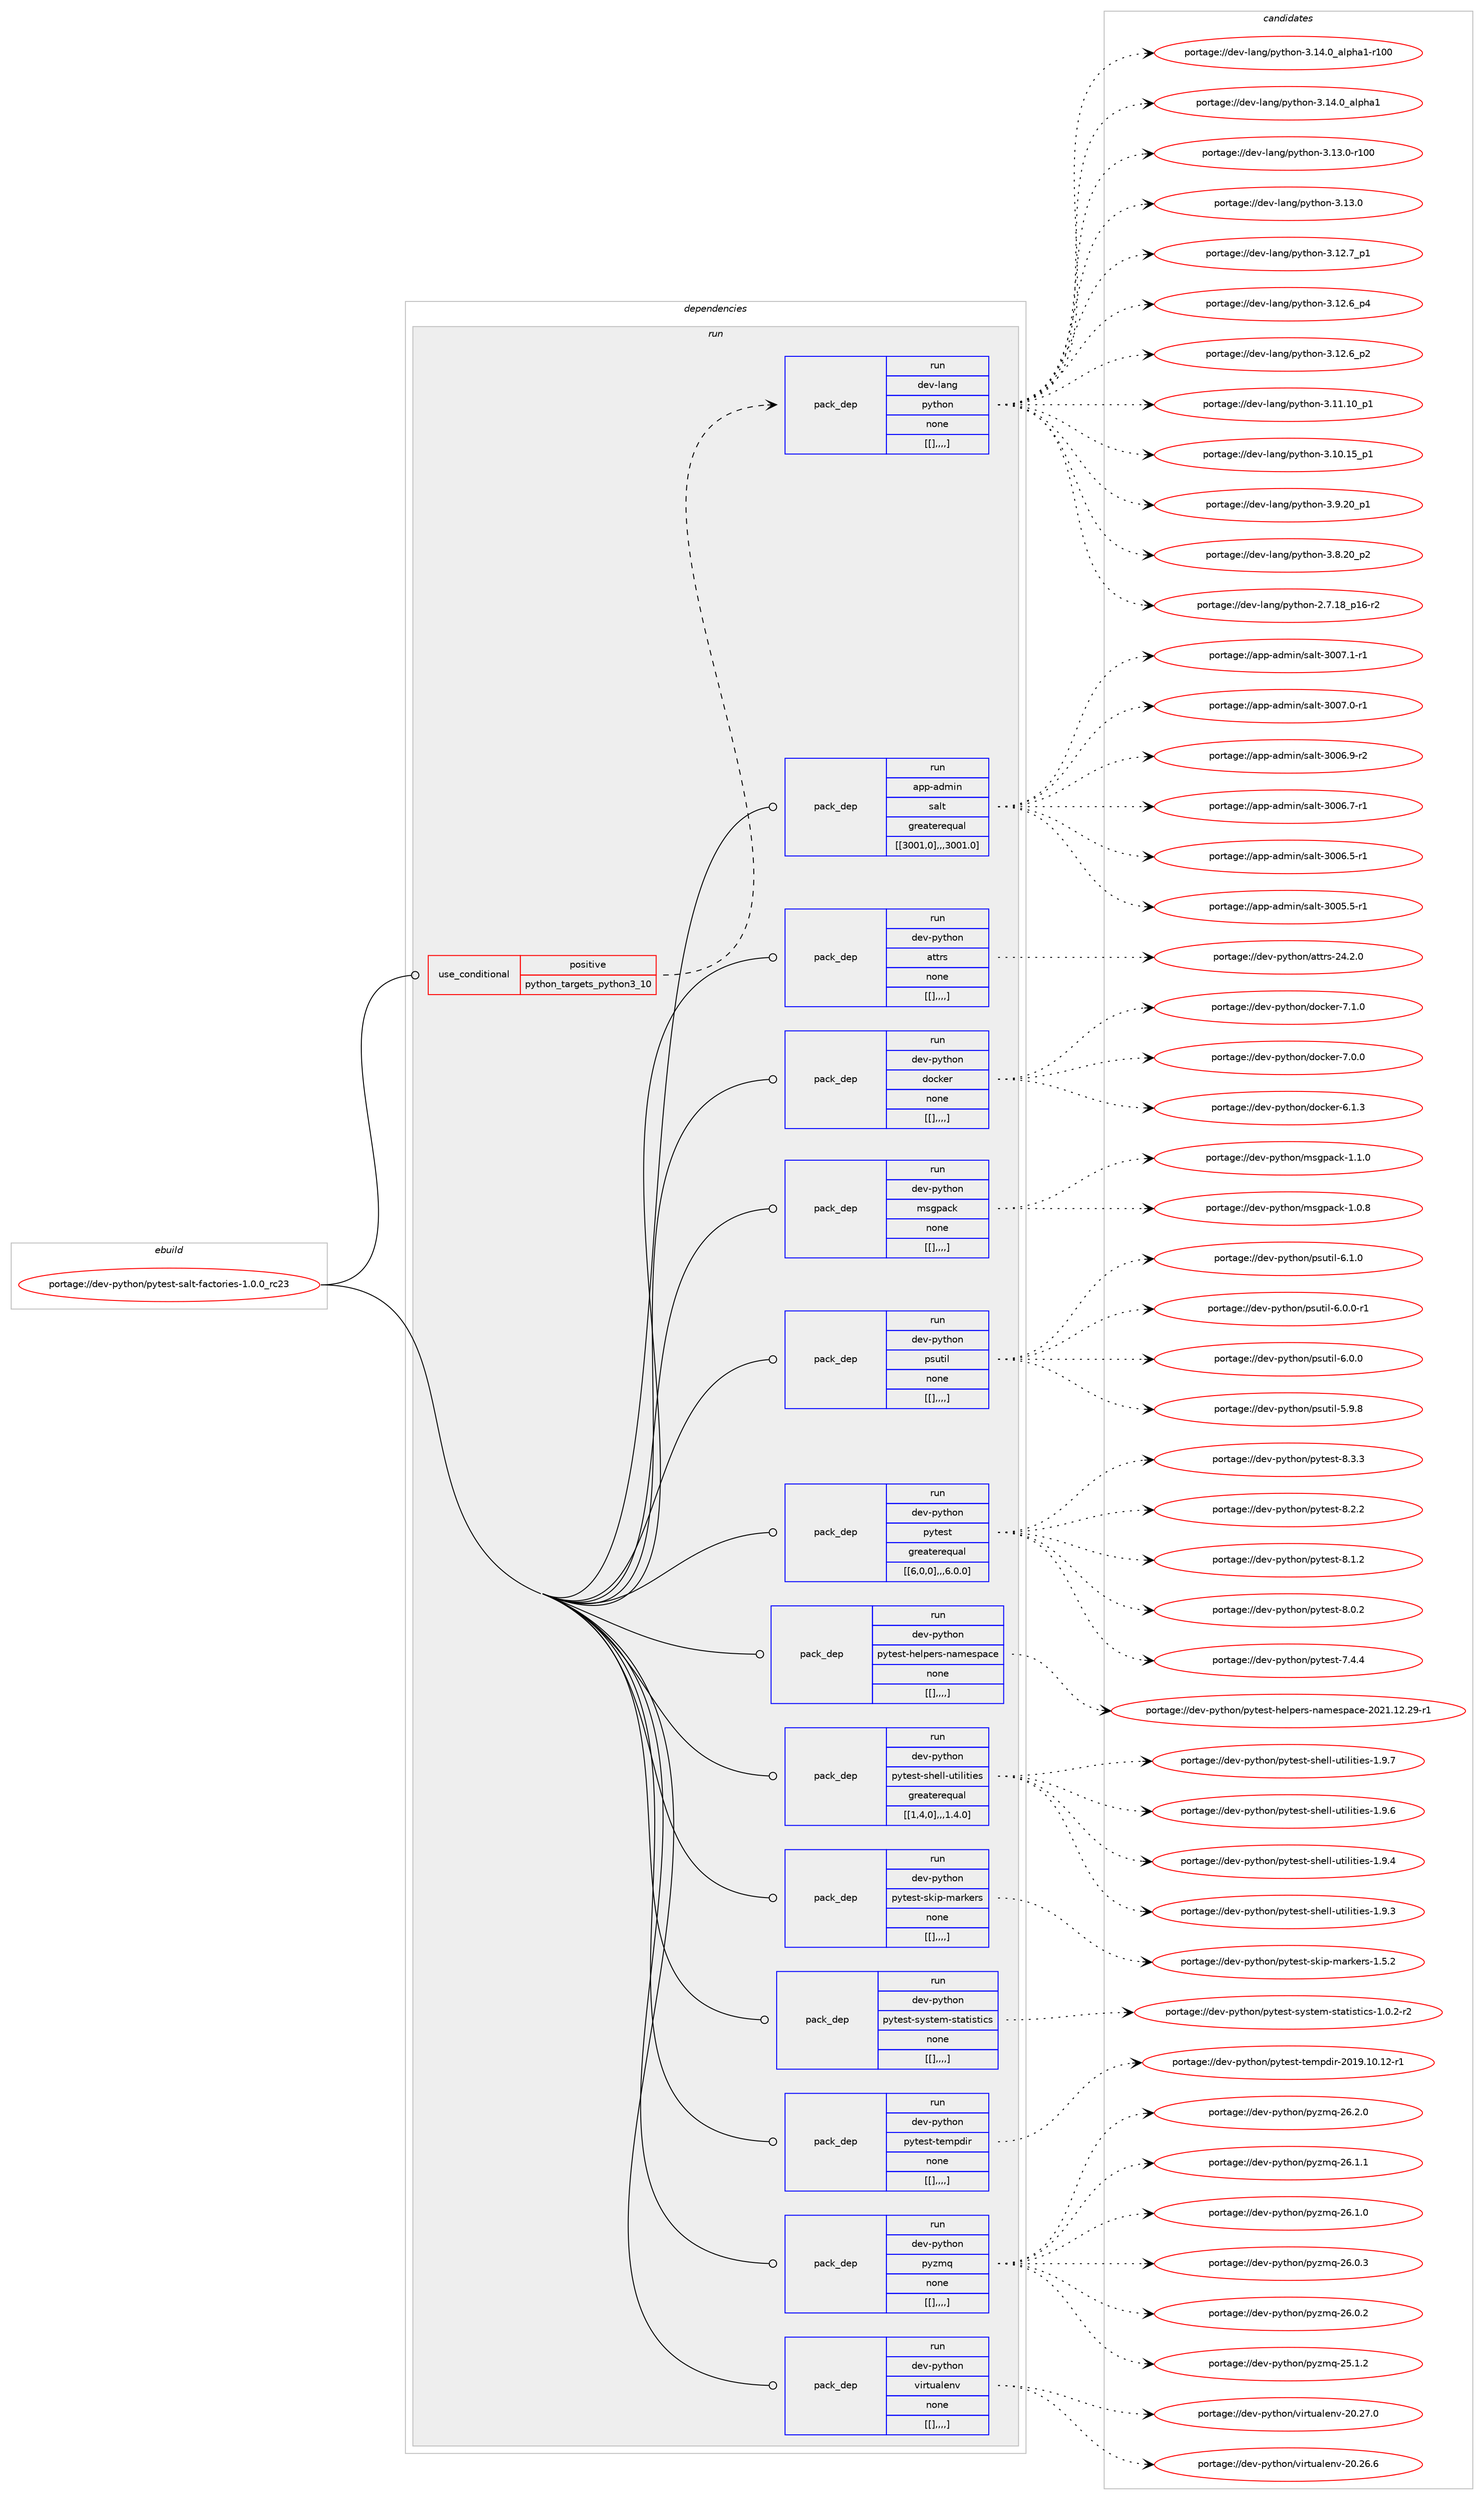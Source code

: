 digraph prolog {

# *************
# Graph options
# *************

newrank=true;
concentrate=true;
compound=true;
graph [rankdir=LR,fontname=Helvetica,fontsize=10,ranksep=1.5];#, ranksep=2.5, nodesep=0.2];
edge  [arrowhead=vee];
node  [fontname=Helvetica,fontsize=10];

# **********
# The ebuild
# **********

subgraph cluster_leftcol {
color=gray;
label=<<i>ebuild</i>>;
id [label="portage://dev-python/pytest-salt-factories-1.0.0_rc23", color=red, width=4, href="../dev-python/pytest-salt-factories-1.0.0_rc23.svg"];
}

# ****************
# The dependencies
# ****************

subgraph cluster_midcol {
color=gray;
label=<<i>dependencies</i>>;
subgraph cluster_compile {
fillcolor="#eeeeee";
style=filled;
label=<<i>compile</i>>;
}
subgraph cluster_compileandrun {
fillcolor="#eeeeee";
style=filled;
label=<<i>compile and run</i>>;
}
subgraph cluster_run {
fillcolor="#eeeeee";
style=filled;
label=<<i>run</i>>;
subgraph cond40651 {
dependency165932 [label=<<TABLE BORDER="0" CELLBORDER="1" CELLSPACING="0" CELLPADDING="4"><TR><TD ROWSPAN="3" CELLPADDING="10">use_conditional</TD></TR><TR><TD>positive</TD></TR><TR><TD>python_targets_python3_10</TD></TR></TABLE>>, shape=none, color=red];
subgraph pack123950 {
dependency165956 [label=<<TABLE BORDER="0" CELLBORDER="1" CELLSPACING="0" CELLPADDING="4" WIDTH="220"><TR><TD ROWSPAN="6" CELLPADDING="30">pack_dep</TD></TR><TR><TD WIDTH="110">run</TD></TR><TR><TD>dev-lang</TD></TR><TR><TD>python</TD></TR><TR><TD>none</TD></TR><TR><TD>[[],,,,]</TD></TR></TABLE>>, shape=none, color=blue];
}
dependency165932:e -> dependency165956:w [weight=20,style="dashed",arrowhead="vee"];
}
id:e -> dependency165932:w [weight=20,style="solid",arrowhead="odot"];
subgraph pack123967 {
dependency165988 [label=<<TABLE BORDER="0" CELLBORDER="1" CELLSPACING="0" CELLPADDING="4" WIDTH="220"><TR><TD ROWSPAN="6" CELLPADDING="30">pack_dep</TD></TR><TR><TD WIDTH="110">run</TD></TR><TR><TD>app-admin</TD></TR><TR><TD>salt</TD></TR><TR><TD>greaterequal</TD></TR><TR><TD>[[3001,0],,,3001.0]</TD></TR></TABLE>>, shape=none, color=blue];
}
id:e -> dependency165988:w [weight=20,style="solid",arrowhead="odot"];
subgraph pack123993 {
dependency166010 [label=<<TABLE BORDER="0" CELLBORDER="1" CELLSPACING="0" CELLPADDING="4" WIDTH="220"><TR><TD ROWSPAN="6" CELLPADDING="30">pack_dep</TD></TR><TR><TD WIDTH="110">run</TD></TR><TR><TD>dev-python</TD></TR><TR><TD>attrs</TD></TR><TR><TD>none</TD></TR><TR><TD>[[],,,,]</TD></TR></TABLE>>, shape=none, color=blue];
}
id:e -> dependency166010:w [weight=20,style="solid",arrowhead="odot"];
subgraph pack123998 {
dependency166047 [label=<<TABLE BORDER="0" CELLBORDER="1" CELLSPACING="0" CELLPADDING="4" WIDTH="220"><TR><TD ROWSPAN="6" CELLPADDING="30">pack_dep</TD></TR><TR><TD WIDTH="110">run</TD></TR><TR><TD>dev-python</TD></TR><TR><TD>docker</TD></TR><TR><TD>none</TD></TR><TR><TD>[[],,,,]</TD></TR></TABLE>>, shape=none, color=blue];
}
id:e -> dependency166047:w [weight=20,style="solid",arrowhead="odot"];
subgraph pack124035 {
dependency166074 [label=<<TABLE BORDER="0" CELLBORDER="1" CELLSPACING="0" CELLPADDING="4" WIDTH="220"><TR><TD ROWSPAN="6" CELLPADDING="30">pack_dep</TD></TR><TR><TD WIDTH="110">run</TD></TR><TR><TD>dev-python</TD></TR><TR><TD>msgpack</TD></TR><TR><TD>none</TD></TR><TR><TD>[[],,,,]</TD></TR></TABLE>>, shape=none, color=blue];
}
id:e -> dependency166074:w [weight=20,style="solid",arrowhead="odot"];
subgraph pack124051 {
dependency166135 [label=<<TABLE BORDER="0" CELLBORDER="1" CELLSPACING="0" CELLPADDING="4" WIDTH="220"><TR><TD ROWSPAN="6" CELLPADDING="30">pack_dep</TD></TR><TR><TD WIDTH="110">run</TD></TR><TR><TD>dev-python</TD></TR><TR><TD>psutil</TD></TR><TR><TD>none</TD></TR><TR><TD>[[],,,,]</TD></TR></TABLE>>, shape=none, color=blue];
}
id:e -> dependency166135:w [weight=20,style="solid",arrowhead="odot"];
subgraph pack124094 {
dependency166237 [label=<<TABLE BORDER="0" CELLBORDER="1" CELLSPACING="0" CELLPADDING="4" WIDTH="220"><TR><TD ROWSPAN="6" CELLPADDING="30">pack_dep</TD></TR><TR><TD WIDTH="110">run</TD></TR><TR><TD>dev-python</TD></TR><TR><TD>pytest</TD></TR><TR><TD>greaterequal</TD></TR><TR><TD>[[6,0,0],,,6.0.0]</TD></TR></TABLE>>, shape=none, color=blue];
}
id:e -> dependency166237:w [weight=20,style="solid",arrowhead="odot"];
subgraph pack124147 {
dependency166301 [label=<<TABLE BORDER="0" CELLBORDER="1" CELLSPACING="0" CELLPADDING="4" WIDTH="220"><TR><TD ROWSPAN="6" CELLPADDING="30">pack_dep</TD></TR><TR><TD WIDTH="110">run</TD></TR><TR><TD>dev-python</TD></TR><TR><TD>pytest-helpers-namespace</TD></TR><TR><TD>none</TD></TR><TR><TD>[[],,,,]</TD></TR></TABLE>>, shape=none, color=blue];
}
id:e -> dependency166301:w [weight=20,style="solid",arrowhead="odot"];
subgraph pack124282 {
dependency166468 [label=<<TABLE BORDER="0" CELLBORDER="1" CELLSPACING="0" CELLPADDING="4" WIDTH="220"><TR><TD ROWSPAN="6" CELLPADDING="30">pack_dep</TD></TR><TR><TD WIDTH="110">run</TD></TR><TR><TD>dev-python</TD></TR><TR><TD>pytest-shell-utilities</TD></TR><TR><TD>greaterequal</TD></TR><TR><TD>[[1,4,0],,,1.4.0]</TD></TR></TABLE>>, shape=none, color=blue];
}
id:e -> dependency166468:w [weight=20,style="solid",arrowhead="odot"];
subgraph pack124289 {
dependency166510 [label=<<TABLE BORDER="0" CELLBORDER="1" CELLSPACING="0" CELLPADDING="4" WIDTH="220"><TR><TD ROWSPAN="6" CELLPADDING="30">pack_dep</TD></TR><TR><TD WIDTH="110">run</TD></TR><TR><TD>dev-python</TD></TR><TR><TD>pytest-skip-markers</TD></TR><TR><TD>none</TD></TR><TR><TD>[[],,,,]</TD></TR></TABLE>>, shape=none, color=blue];
}
id:e -> dependency166510:w [weight=20,style="solid",arrowhead="odot"];
subgraph pack124343 {
dependency166675 [label=<<TABLE BORDER="0" CELLBORDER="1" CELLSPACING="0" CELLPADDING="4" WIDTH="220"><TR><TD ROWSPAN="6" CELLPADDING="30">pack_dep</TD></TR><TR><TD WIDTH="110">run</TD></TR><TR><TD>dev-python</TD></TR><TR><TD>pytest-system-statistics</TD></TR><TR><TD>none</TD></TR><TR><TD>[[],,,,]</TD></TR></TABLE>>, shape=none, color=blue];
}
id:e -> dependency166675:w [weight=20,style="solid",arrowhead="odot"];
subgraph pack124416 {
dependency166709 [label=<<TABLE BORDER="0" CELLBORDER="1" CELLSPACING="0" CELLPADDING="4" WIDTH="220"><TR><TD ROWSPAN="6" CELLPADDING="30">pack_dep</TD></TR><TR><TD WIDTH="110">run</TD></TR><TR><TD>dev-python</TD></TR><TR><TD>pytest-tempdir</TD></TR><TR><TD>none</TD></TR><TR><TD>[[],,,,]</TD></TR></TABLE>>, shape=none, color=blue];
}
id:e -> dependency166709:w [weight=20,style="solid",arrowhead="odot"];
subgraph pack124430 {
dependency166728 [label=<<TABLE BORDER="0" CELLBORDER="1" CELLSPACING="0" CELLPADDING="4" WIDTH="220"><TR><TD ROWSPAN="6" CELLPADDING="30">pack_dep</TD></TR><TR><TD WIDTH="110">run</TD></TR><TR><TD>dev-python</TD></TR><TR><TD>pyzmq</TD></TR><TR><TD>none</TD></TR><TR><TD>[[],,,,]</TD></TR></TABLE>>, shape=none, color=blue];
}
id:e -> dependency166728:w [weight=20,style="solid",arrowhead="odot"];
subgraph pack124455 {
dependency166788 [label=<<TABLE BORDER="0" CELLBORDER="1" CELLSPACING="0" CELLPADDING="4" WIDTH="220"><TR><TD ROWSPAN="6" CELLPADDING="30">pack_dep</TD></TR><TR><TD WIDTH="110">run</TD></TR><TR><TD>dev-python</TD></TR><TR><TD>virtualenv</TD></TR><TR><TD>none</TD></TR><TR><TD>[[],,,,]</TD></TR></TABLE>>, shape=none, color=blue];
}
id:e -> dependency166788:w [weight=20,style="solid",arrowhead="odot"];
}
}

# **************
# The candidates
# **************

subgraph cluster_choices {
rank=same;
color=gray;
label=<<i>candidates</i>>;

subgraph choice124230 {
color=black;
nodesep=1;
choice100101118451089711010347112121116104111110455146495246489597108112104974945114494848 [label="portage://dev-lang/python-3.14.0_alpha1-r100", color=red, width=4,href="../dev-lang/python-3.14.0_alpha1-r100.svg"];
choice1001011184510897110103471121211161041111104551464952464895971081121049749 [label="portage://dev-lang/python-3.14.0_alpha1", color=red, width=4,href="../dev-lang/python-3.14.0_alpha1.svg"];
choice1001011184510897110103471121211161041111104551464951464845114494848 [label="portage://dev-lang/python-3.13.0-r100", color=red, width=4,href="../dev-lang/python-3.13.0-r100.svg"];
choice10010111845108971101034711212111610411111045514649514648 [label="portage://dev-lang/python-3.13.0", color=red, width=4,href="../dev-lang/python-3.13.0.svg"];
choice100101118451089711010347112121116104111110455146495046559511249 [label="portage://dev-lang/python-3.12.7_p1", color=red, width=4,href="../dev-lang/python-3.12.7_p1.svg"];
choice100101118451089711010347112121116104111110455146495046549511252 [label="portage://dev-lang/python-3.12.6_p4", color=red, width=4,href="../dev-lang/python-3.12.6_p4.svg"];
choice100101118451089711010347112121116104111110455146495046549511250 [label="portage://dev-lang/python-3.12.6_p2", color=red, width=4,href="../dev-lang/python-3.12.6_p2.svg"];
choice10010111845108971101034711212111610411111045514649494649489511249 [label="portage://dev-lang/python-3.11.10_p1", color=red, width=4,href="../dev-lang/python-3.11.10_p1.svg"];
choice10010111845108971101034711212111610411111045514649484649539511249 [label="portage://dev-lang/python-3.10.15_p1", color=red, width=4,href="../dev-lang/python-3.10.15_p1.svg"];
choice100101118451089711010347112121116104111110455146574650489511249 [label="portage://dev-lang/python-3.9.20_p1", color=red, width=4,href="../dev-lang/python-3.9.20_p1.svg"];
choice100101118451089711010347112121116104111110455146564650489511250 [label="portage://dev-lang/python-3.8.20_p2", color=red, width=4,href="../dev-lang/python-3.8.20_p2.svg"];
choice100101118451089711010347112121116104111110455046554649569511249544511450 [label="portage://dev-lang/python-2.7.18_p16-r2", color=red, width=4,href="../dev-lang/python-2.7.18_p16-r2.svg"];
dependency165956:e -> choice100101118451089711010347112121116104111110455146495246489597108112104974945114494848:w [style=dotted,weight="100"];
dependency165956:e -> choice1001011184510897110103471121211161041111104551464952464895971081121049749:w [style=dotted,weight="100"];
dependency165956:e -> choice1001011184510897110103471121211161041111104551464951464845114494848:w [style=dotted,weight="100"];
dependency165956:e -> choice10010111845108971101034711212111610411111045514649514648:w [style=dotted,weight="100"];
dependency165956:e -> choice100101118451089711010347112121116104111110455146495046559511249:w [style=dotted,weight="100"];
dependency165956:e -> choice100101118451089711010347112121116104111110455146495046549511252:w [style=dotted,weight="100"];
dependency165956:e -> choice100101118451089711010347112121116104111110455146495046549511250:w [style=dotted,weight="100"];
dependency165956:e -> choice10010111845108971101034711212111610411111045514649494649489511249:w [style=dotted,weight="100"];
dependency165956:e -> choice10010111845108971101034711212111610411111045514649484649539511249:w [style=dotted,weight="100"];
dependency165956:e -> choice100101118451089711010347112121116104111110455146574650489511249:w [style=dotted,weight="100"];
dependency165956:e -> choice100101118451089711010347112121116104111110455146564650489511250:w [style=dotted,weight="100"];
dependency165956:e -> choice100101118451089711010347112121116104111110455046554649569511249544511450:w [style=dotted,weight="100"];
}
subgraph choice124234 {
color=black;
nodesep=1;
choice9711211245971001091051104711597108116455148485546494511449 [label="portage://app-admin/salt-3007.1-r1", color=red, width=4,href="../app-admin/salt-3007.1-r1.svg"];
choice9711211245971001091051104711597108116455148485546484511449 [label="portage://app-admin/salt-3007.0-r1", color=red, width=4,href="../app-admin/salt-3007.0-r1.svg"];
choice9711211245971001091051104711597108116455148485446574511450 [label="portage://app-admin/salt-3006.9-r2", color=red, width=4,href="../app-admin/salt-3006.9-r2.svg"];
choice9711211245971001091051104711597108116455148485446554511449 [label="portage://app-admin/salt-3006.7-r1", color=red, width=4,href="../app-admin/salt-3006.7-r1.svg"];
choice9711211245971001091051104711597108116455148485446534511449 [label="portage://app-admin/salt-3006.5-r1", color=red, width=4,href="../app-admin/salt-3006.5-r1.svg"];
choice9711211245971001091051104711597108116455148485346534511449 [label="portage://app-admin/salt-3005.5-r1", color=red, width=4,href="../app-admin/salt-3005.5-r1.svg"];
dependency165988:e -> choice9711211245971001091051104711597108116455148485546494511449:w [style=dotted,weight="100"];
dependency165988:e -> choice9711211245971001091051104711597108116455148485546484511449:w [style=dotted,weight="100"];
dependency165988:e -> choice9711211245971001091051104711597108116455148485446574511450:w [style=dotted,weight="100"];
dependency165988:e -> choice9711211245971001091051104711597108116455148485446554511449:w [style=dotted,weight="100"];
dependency165988:e -> choice9711211245971001091051104711597108116455148485446534511449:w [style=dotted,weight="100"];
dependency165988:e -> choice9711211245971001091051104711597108116455148485346534511449:w [style=dotted,weight="100"];
}
subgraph choice124251 {
color=black;
nodesep=1;
choice10010111845112121116104111110479711611611411545505246504648 [label="portage://dev-python/attrs-24.2.0", color=red, width=4,href="../dev-python/attrs-24.2.0.svg"];
dependency166010:e -> choice10010111845112121116104111110479711611611411545505246504648:w [style=dotted,weight="100"];
}
subgraph choice124275 {
color=black;
nodesep=1;
choice100101118451121211161041111104710011199107101114455546494648 [label="portage://dev-python/docker-7.1.0", color=red, width=4,href="../dev-python/docker-7.1.0.svg"];
choice100101118451121211161041111104710011199107101114455546484648 [label="portage://dev-python/docker-7.0.0", color=red, width=4,href="../dev-python/docker-7.0.0.svg"];
choice100101118451121211161041111104710011199107101114455446494651 [label="portage://dev-python/docker-6.1.3", color=red, width=4,href="../dev-python/docker-6.1.3.svg"];
dependency166047:e -> choice100101118451121211161041111104710011199107101114455546494648:w [style=dotted,weight="100"];
dependency166047:e -> choice100101118451121211161041111104710011199107101114455546484648:w [style=dotted,weight="100"];
dependency166047:e -> choice100101118451121211161041111104710011199107101114455446494651:w [style=dotted,weight="100"];
}
subgraph choice124284 {
color=black;
nodesep=1;
choice10010111845112121116104111110471091151031129799107454946494648 [label="portage://dev-python/msgpack-1.1.0", color=red, width=4,href="../dev-python/msgpack-1.1.0.svg"];
choice10010111845112121116104111110471091151031129799107454946484656 [label="portage://dev-python/msgpack-1.0.8", color=red, width=4,href="../dev-python/msgpack-1.0.8.svg"];
dependency166074:e -> choice10010111845112121116104111110471091151031129799107454946494648:w [style=dotted,weight="100"];
dependency166074:e -> choice10010111845112121116104111110471091151031129799107454946484656:w [style=dotted,weight="100"];
}
subgraph choice124285 {
color=black;
nodesep=1;
choice1001011184511212111610411111047112115117116105108455446494648 [label="portage://dev-python/psutil-6.1.0", color=red, width=4,href="../dev-python/psutil-6.1.0.svg"];
choice10010111845112121116104111110471121151171161051084554464846484511449 [label="portage://dev-python/psutil-6.0.0-r1", color=red, width=4,href="../dev-python/psutil-6.0.0-r1.svg"];
choice1001011184511212111610411111047112115117116105108455446484648 [label="portage://dev-python/psutil-6.0.0", color=red, width=4,href="../dev-python/psutil-6.0.0.svg"];
choice1001011184511212111610411111047112115117116105108455346574656 [label="portage://dev-python/psutil-5.9.8", color=red, width=4,href="../dev-python/psutil-5.9.8.svg"];
dependency166135:e -> choice1001011184511212111610411111047112115117116105108455446494648:w [style=dotted,weight="100"];
dependency166135:e -> choice10010111845112121116104111110471121151171161051084554464846484511449:w [style=dotted,weight="100"];
dependency166135:e -> choice1001011184511212111610411111047112115117116105108455446484648:w [style=dotted,weight="100"];
dependency166135:e -> choice1001011184511212111610411111047112115117116105108455346574656:w [style=dotted,weight="100"];
}
subgraph choice124287 {
color=black;
nodesep=1;
choice1001011184511212111610411111047112121116101115116455646514651 [label="portage://dev-python/pytest-8.3.3", color=red, width=4,href="../dev-python/pytest-8.3.3.svg"];
choice1001011184511212111610411111047112121116101115116455646504650 [label="portage://dev-python/pytest-8.2.2", color=red, width=4,href="../dev-python/pytest-8.2.2.svg"];
choice1001011184511212111610411111047112121116101115116455646494650 [label="portage://dev-python/pytest-8.1.2", color=red, width=4,href="../dev-python/pytest-8.1.2.svg"];
choice1001011184511212111610411111047112121116101115116455646484650 [label="portage://dev-python/pytest-8.0.2", color=red, width=4,href="../dev-python/pytest-8.0.2.svg"];
choice1001011184511212111610411111047112121116101115116455546524652 [label="portage://dev-python/pytest-7.4.4", color=red, width=4,href="../dev-python/pytest-7.4.4.svg"];
dependency166237:e -> choice1001011184511212111610411111047112121116101115116455646514651:w [style=dotted,weight="100"];
dependency166237:e -> choice1001011184511212111610411111047112121116101115116455646504650:w [style=dotted,weight="100"];
dependency166237:e -> choice1001011184511212111610411111047112121116101115116455646494650:w [style=dotted,weight="100"];
dependency166237:e -> choice1001011184511212111610411111047112121116101115116455646484650:w [style=dotted,weight="100"];
dependency166237:e -> choice1001011184511212111610411111047112121116101115116455546524652:w [style=dotted,weight="100"];
}
subgraph choice124299 {
color=black;
nodesep=1;
choice1001011184511212111610411111047112121116101115116451041011081121011141154511097109101115112979910145504850494649504650574511449 [label="portage://dev-python/pytest-helpers-namespace-2021.12.29-r1", color=red, width=4,href="../dev-python/pytest-helpers-namespace-2021.12.29-r1.svg"];
dependency166301:e -> choice1001011184511212111610411111047112121116101115116451041011081121011141154511097109101115112979910145504850494649504650574511449:w [style=dotted,weight="100"];
}
subgraph choice124302 {
color=black;
nodesep=1;
choice10010111845112121116104111110471121211161011151164511510410110810845117116105108105116105101115454946574655 [label="portage://dev-python/pytest-shell-utilities-1.9.7", color=red, width=4,href="../dev-python/pytest-shell-utilities-1.9.7.svg"];
choice10010111845112121116104111110471121211161011151164511510410110810845117116105108105116105101115454946574654 [label="portage://dev-python/pytest-shell-utilities-1.9.6", color=red, width=4,href="../dev-python/pytest-shell-utilities-1.9.6.svg"];
choice10010111845112121116104111110471121211161011151164511510410110810845117116105108105116105101115454946574652 [label="portage://dev-python/pytest-shell-utilities-1.9.4", color=red, width=4,href="../dev-python/pytest-shell-utilities-1.9.4.svg"];
choice10010111845112121116104111110471121211161011151164511510410110810845117116105108105116105101115454946574651 [label="portage://dev-python/pytest-shell-utilities-1.9.3", color=red, width=4,href="../dev-python/pytest-shell-utilities-1.9.3.svg"];
dependency166468:e -> choice10010111845112121116104111110471121211161011151164511510410110810845117116105108105116105101115454946574655:w [style=dotted,weight="100"];
dependency166468:e -> choice10010111845112121116104111110471121211161011151164511510410110810845117116105108105116105101115454946574654:w [style=dotted,weight="100"];
dependency166468:e -> choice10010111845112121116104111110471121211161011151164511510410110810845117116105108105116105101115454946574652:w [style=dotted,weight="100"];
dependency166468:e -> choice10010111845112121116104111110471121211161011151164511510410110810845117116105108105116105101115454946574651:w [style=dotted,weight="100"];
}
subgraph choice124316 {
color=black;
nodesep=1;
choice1001011184511212111610411111047112121116101115116451151071051124510997114107101114115454946534650 [label="portage://dev-python/pytest-skip-markers-1.5.2", color=red, width=4,href="../dev-python/pytest-skip-markers-1.5.2.svg"];
dependency166510:e -> choice1001011184511212111610411111047112121116101115116451151071051124510997114107101114115454946534650:w [style=dotted,weight="100"];
}
subgraph choice124317 {
color=black;
nodesep=1;
choice1001011184511212111610411111047112121116101115116451151211151161011094511511697116105115116105991154549464846504511450 [label="portage://dev-python/pytest-system-statistics-1.0.2-r2", color=red, width=4,href="../dev-python/pytest-system-statistics-1.0.2-r2.svg"];
dependency166675:e -> choice1001011184511212111610411111047112121116101115116451151211151161011094511511697116105115116105991154549464846504511450:w [style=dotted,weight="100"];
}
subgraph choice124319 {
color=black;
nodesep=1;
choice10010111845112121116104111110471121211161011151164511610110911210010511445504849574649484649504511449 [label="portage://dev-python/pytest-tempdir-2019.10.12-r1", color=red, width=4,href="../dev-python/pytest-tempdir-2019.10.12-r1.svg"];
dependency166709:e -> choice10010111845112121116104111110471121211161011151164511610110911210010511445504849574649484649504511449:w [style=dotted,weight="100"];
}
subgraph choice124342 {
color=black;
nodesep=1;
choice100101118451121211161041111104711212112210911345505446504648 [label="portage://dev-python/pyzmq-26.2.0", color=red, width=4,href="../dev-python/pyzmq-26.2.0.svg"];
choice100101118451121211161041111104711212112210911345505446494649 [label="portage://dev-python/pyzmq-26.1.1", color=red, width=4,href="../dev-python/pyzmq-26.1.1.svg"];
choice100101118451121211161041111104711212112210911345505446494648 [label="portage://dev-python/pyzmq-26.1.0", color=red, width=4,href="../dev-python/pyzmq-26.1.0.svg"];
choice100101118451121211161041111104711212112210911345505446484651 [label="portage://dev-python/pyzmq-26.0.3", color=red, width=4,href="../dev-python/pyzmq-26.0.3.svg"];
choice100101118451121211161041111104711212112210911345505446484650 [label="portage://dev-python/pyzmq-26.0.2", color=red, width=4,href="../dev-python/pyzmq-26.0.2.svg"];
choice100101118451121211161041111104711212112210911345505346494650 [label="portage://dev-python/pyzmq-25.1.2", color=red, width=4,href="../dev-python/pyzmq-25.1.2.svg"];
dependency166728:e -> choice100101118451121211161041111104711212112210911345505446504648:w [style=dotted,weight="100"];
dependency166728:e -> choice100101118451121211161041111104711212112210911345505446494649:w [style=dotted,weight="100"];
dependency166728:e -> choice100101118451121211161041111104711212112210911345505446494648:w [style=dotted,weight="100"];
dependency166728:e -> choice100101118451121211161041111104711212112210911345505446484651:w [style=dotted,weight="100"];
dependency166728:e -> choice100101118451121211161041111104711212112210911345505446484650:w [style=dotted,weight="100"];
dependency166728:e -> choice100101118451121211161041111104711212112210911345505346494650:w [style=dotted,weight="100"];
}
subgraph choice124353 {
color=black;
nodesep=1;
choice1001011184511212111610411111047118105114116117971081011101184550484650554648 [label="portage://dev-python/virtualenv-20.27.0", color=red, width=4,href="../dev-python/virtualenv-20.27.0.svg"];
choice1001011184511212111610411111047118105114116117971081011101184550484650544654 [label="portage://dev-python/virtualenv-20.26.6", color=red, width=4,href="../dev-python/virtualenv-20.26.6.svg"];
dependency166788:e -> choice1001011184511212111610411111047118105114116117971081011101184550484650554648:w [style=dotted,weight="100"];
dependency166788:e -> choice1001011184511212111610411111047118105114116117971081011101184550484650544654:w [style=dotted,weight="100"];
}
}

}
